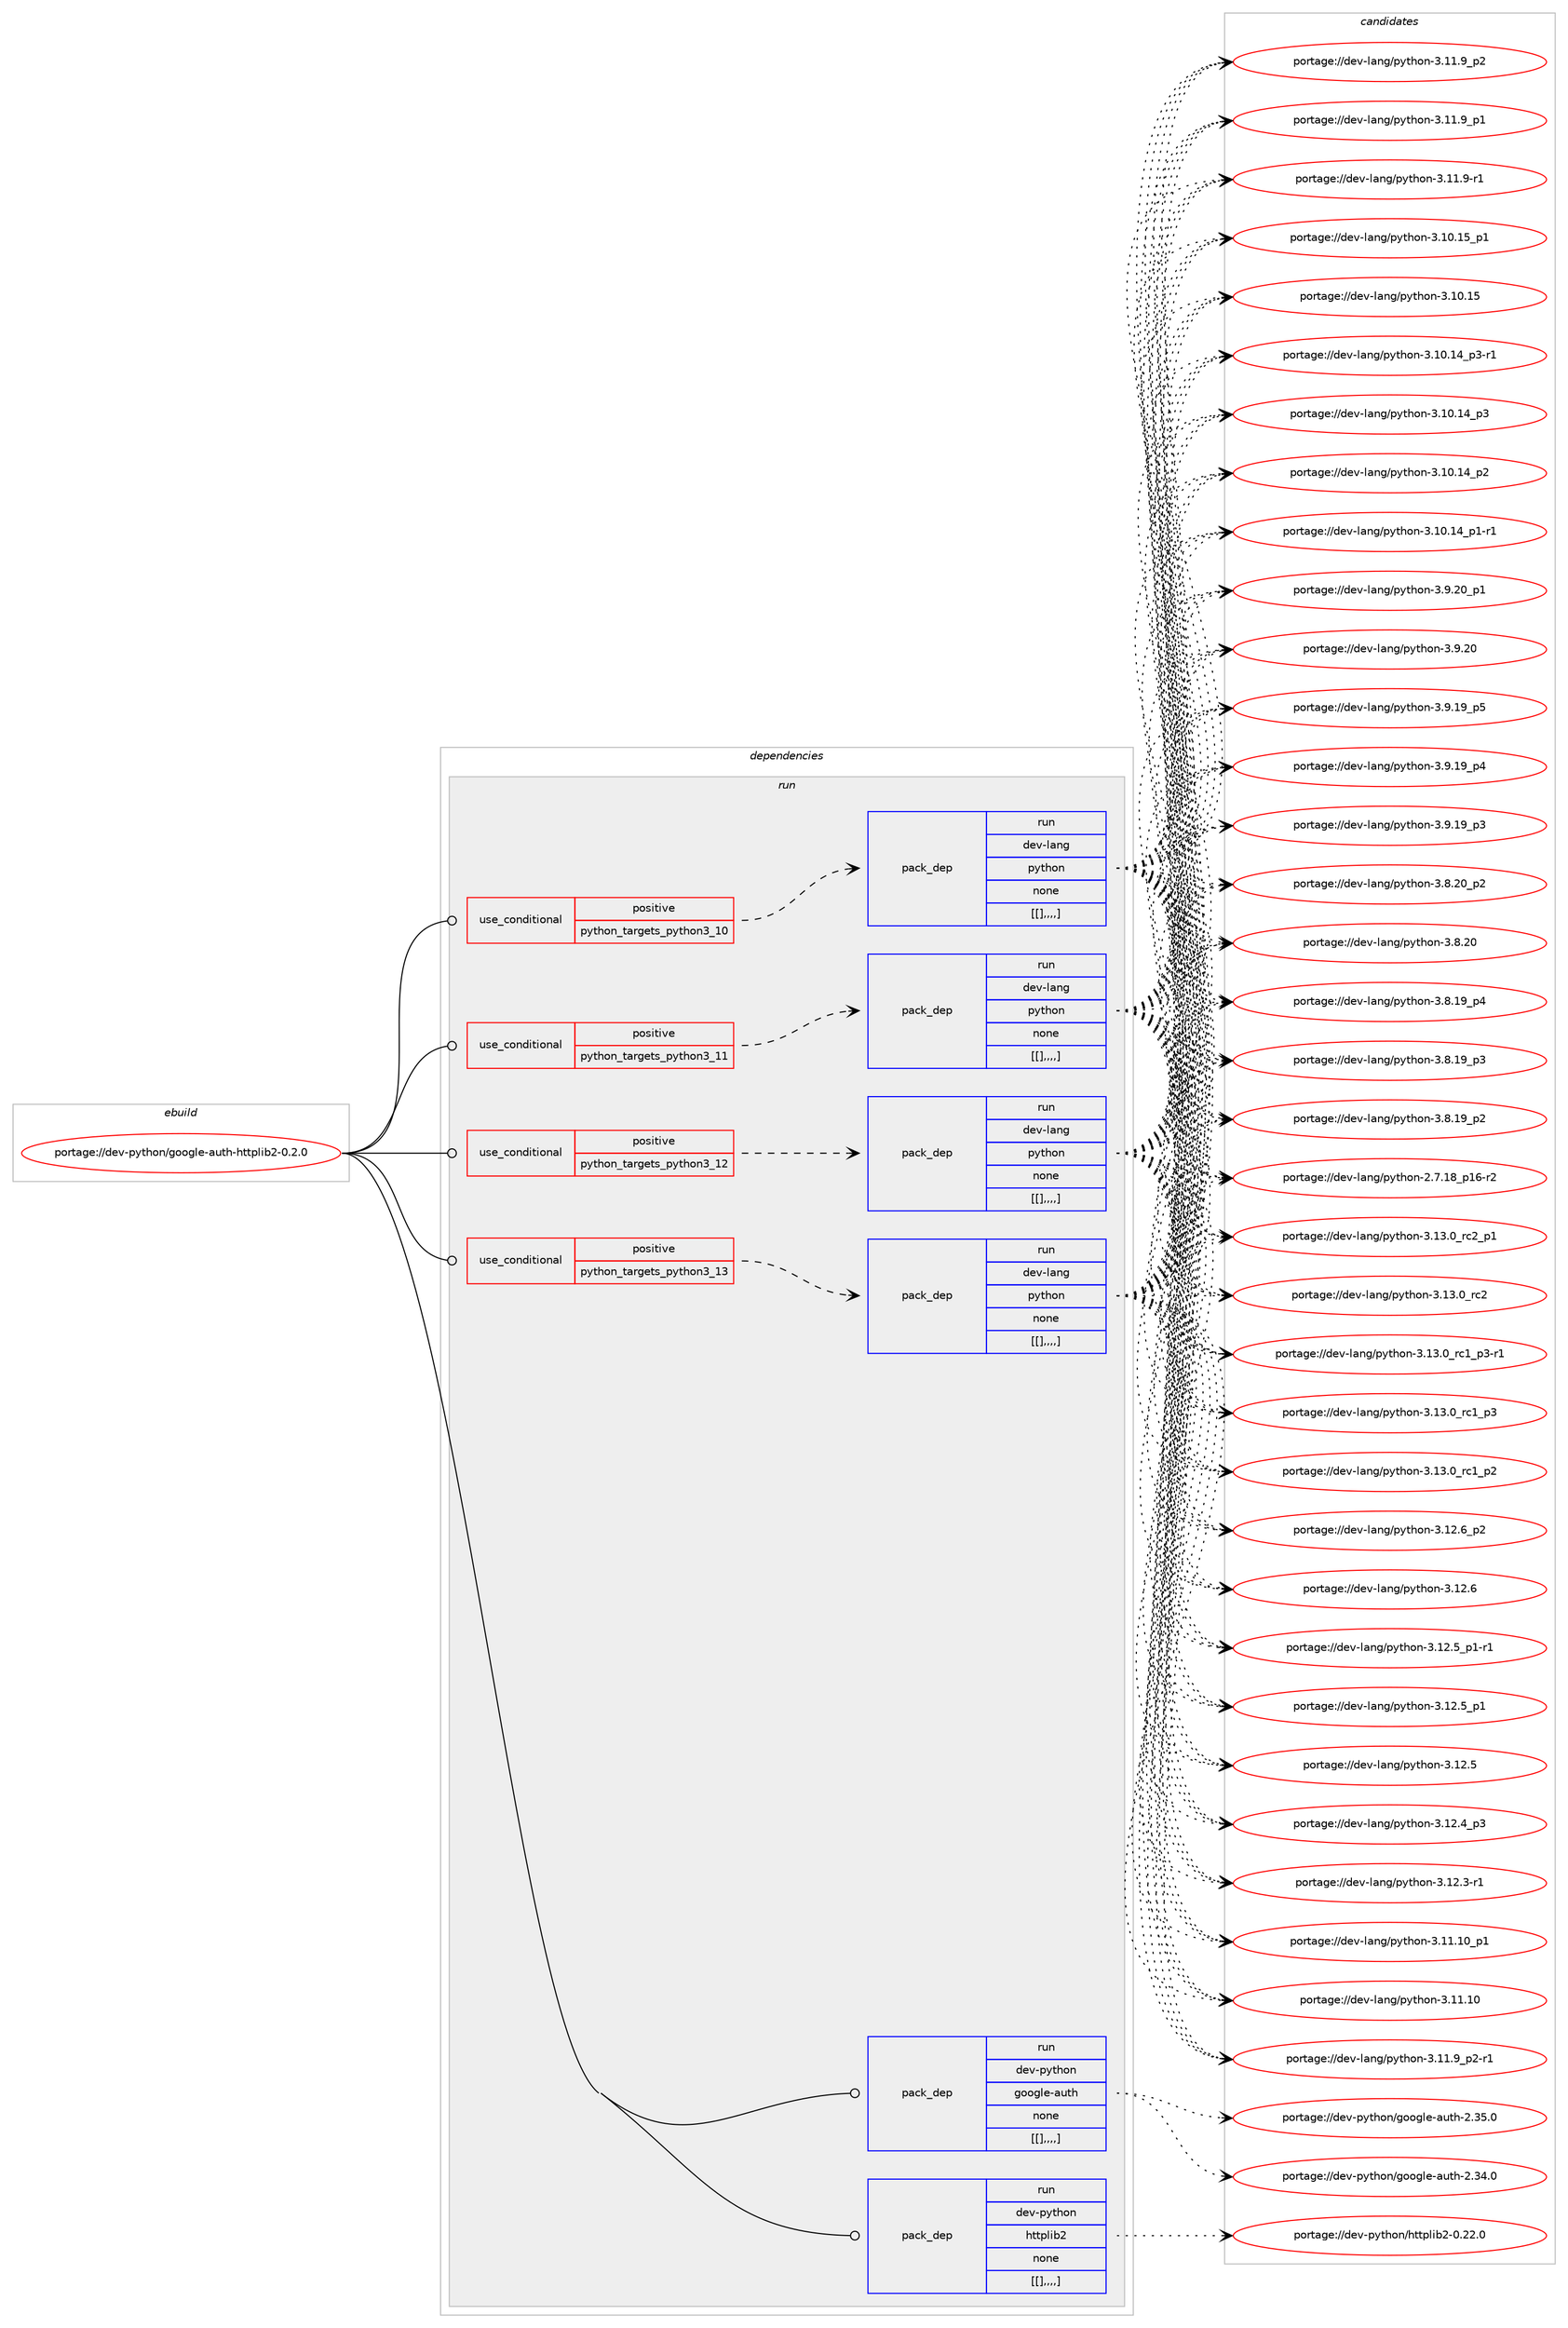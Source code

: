 digraph prolog {

# *************
# Graph options
# *************

newrank=true;
concentrate=true;
compound=true;
graph [rankdir=LR,fontname=Helvetica,fontsize=10,ranksep=1.5];#, ranksep=2.5, nodesep=0.2];
edge  [arrowhead=vee];
node  [fontname=Helvetica,fontsize=10];

# **********
# The ebuild
# **********

subgraph cluster_leftcol {
color=gray;
label=<<i>ebuild</i>>;
id [label="portage://dev-python/google-auth-httplib2-0.2.0", color=red, width=4, href="../dev-python/google-auth-httplib2-0.2.0.svg"];
}

# ****************
# The dependencies
# ****************

subgraph cluster_midcol {
color=gray;
label=<<i>dependencies</i>>;
subgraph cluster_compile {
fillcolor="#eeeeee";
style=filled;
label=<<i>compile</i>>;
}
subgraph cluster_compileandrun {
fillcolor="#eeeeee";
style=filled;
label=<<i>compile and run</i>>;
}
subgraph cluster_run {
fillcolor="#eeeeee";
style=filled;
label=<<i>run</i>>;
subgraph cond34268 {
dependency148915 [label=<<TABLE BORDER="0" CELLBORDER="1" CELLSPACING="0" CELLPADDING="4"><TR><TD ROWSPAN="3" CELLPADDING="10">use_conditional</TD></TR><TR><TD>positive</TD></TR><TR><TD>python_targets_python3_10</TD></TR></TABLE>>, shape=none, color=red];
subgraph pack113433 {
dependency148916 [label=<<TABLE BORDER="0" CELLBORDER="1" CELLSPACING="0" CELLPADDING="4" WIDTH="220"><TR><TD ROWSPAN="6" CELLPADDING="30">pack_dep</TD></TR><TR><TD WIDTH="110">run</TD></TR><TR><TD>dev-lang</TD></TR><TR><TD>python</TD></TR><TR><TD>none</TD></TR><TR><TD>[[],,,,]</TD></TR></TABLE>>, shape=none, color=blue];
}
dependency148915:e -> dependency148916:w [weight=20,style="dashed",arrowhead="vee"];
}
id:e -> dependency148915:w [weight=20,style="solid",arrowhead="odot"];
subgraph cond34269 {
dependency148917 [label=<<TABLE BORDER="0" CELLBORDER="1" CELLSPACING="0" CELLPADDING="4"><TR><TD ROWSPAN="3" CELLPADDING="10">use_conditional</TD></TR><TR><TD>positive</TD></TR><TR><TD>python_targets_python3_11</TD></TR></TABLE>>, shape=none, color=red];
subgraph pack113434 {
dependency148918 [label=<<TABLE BORDER="0" CELLBORDER="1" CELLSPACING="0" CELLPADDING="4" WIDTH="220"><TR><TD ROWSPAN="6" CELLPADDING="30">pack_dep</TD></TR><TR><TD WIDTH="110">run</TD></TR><TR><TD>dev-lang</TD></TR><TR><TD>python</TD></TR><TR><TD>none</TD></TR><TR><TD>[[],,,,]</TD></TR></TABLE>>, shape=none, color=blue];
}
dependency148917:e -> dependency148918:w [weight=20,style="dashed",arrowhead="vee"];
}
id:e -> dependency148917:w [weight=20,style="solid",arrowhead="odot"];
subgraph cond34270 {
dependency148919 [label=<<TABLE BORDER="0" CELLBORDER="1" CELLSPACING="0" CELLPADDING="4"><TR><TD ROWSPAN="3" CELLPADDING="10">use_conditional</TD></TR><TR><TD>positive</TD></TR><TR><TD>python_targets_python3_12</TD></TR></TABLE>>, shape=none, color=red];
subgraph pack113435 {
dependency148920 [label=<<TABLE BORDER="0" CELLBORDER="1" CELLSPACING="0" CELLPADDING="4" WIDTH="220"><TR><TD ROWSPAN="6" CELLPADDING="30">pack_dep</TD></TR><TR><TD WIDTH="110">run</TD></TR><TR><TD>dev-lang</TD></TR><TR><TD>python</TD></TR><TR><TD>none</TD></TR><TR><TD>[[],,,,]</TD></TR></TABLE>>, shape=none, color=blue];
}
dependency148919:e -> dependency148920:w [weight=20,style="dashed",arrowhead="vee"];
}
id:e -> dependency148919:w [weight=20,style="solid",arrowhead="odot"];
subgraph cond34271 {
dependency148921 [label=<<TABLE BORDER="0" CELLBORDER="1" CELLSPACING="0" CELLPADDING="4"><TR><TD ROWSPAN="3" CELLPADDING="10">use_conditional</TD></TR><TR><TD>positive</TD></TR><TR><TD>python_targets_python3_13</TD></TR></TABLE>>, shape=none, color=red];
subgraph pack113436 {
dependency148922 [label=<<TABLE BORDER="0" CELLBORDER="1" CELLSPACING="0" CELLPADDING="4" WIDTH="220"><TR><TD ROWSPAN="6" CELLPADDING="30">pack_dep</TD></TR><TR><TD WIDTH="110">run</TD></TR><TR><TD>dev-lang</TD></TR><TR><TD>python</TD></TR><TR><TD>none</TD></TR><TR><TD>[[],,,,]</TD></TR></TABLE>>, shape=none, color=blue];
}
dependency148921:e -> dependency148922:w [weight=20,style="dashed",arrowhead="vee"];
}
id:e -> dependency148921:w [weight=20,style="solid",arrowhead="odot"];
subgraph pack113437 {
dependency148923 [label=<<TABLE BORDER="0" CELLBORDER="1" CELLSPACING="0" CELLPADDING="4" WIDTH="220"><TR><TD ROWSPAN="6" CELLPADDING="30">pack_dep</TD></TR><TR><TD WIDTH="110">run</TD></TR><TR><TD>dev-python</TD></TR><TR><TD>google-auth</TD></TR><TR><TD>none</TD></TR><TR><TD>[[],,,,]</TD></TR></TABLE>>, shape=none, color=blue];
}
id:e -> dependency148923:w [weight=20,style="solid",arrowhead="odot"];
subgraph pack113438 {
dependency148924 [label=<<TABLE BORDER="0" CELLBORDER="1" CELLSPACING="0" CELLPADDING="4" WIDTH="220"><TR><TD ROWSPAN="6" CELLPADDING="30">pack_dep</TD></TR><TR><TD WIDTH="110">run</TD></TR><TR><TD>dev-python</TD></TR><TR><TD>httplib2</TD></TR><TR><TD>none</TD></TR><TR><TD>[[],,,,]</TD></TR></TABLE>>, shape=none, color=blue];
}
id:e -> dependency148924:w [weight=20,style="solid",arrowhead="odot"];
}
}

# **************
# The candidates
# **************

subgraph cluster_choices {
rank=same;
color=gray;
label=<<i>candidates</i>>;

subgraph choice113433 {
color=black;
nodesep=1;
choice100101118451089711010347112121116104111110455146495146489511499509511249 [label="portage://dev-lang/python-3.13.0_rc2_p1", color=red, width=4,href="../dev-lang/python-3.13.0_rc2_p1.svg"];
choice10010111845108971101034711212111610411111045514649514648951149950 [label="portage://dev-lang/python-3.13.0_rc2", color=red, width=4,href="../dev-lang/python-3.13.0_rc2.svg"];
choice1001011184510897110103471121211161041111104551464951464895114994995112514511449 [label="portage://dev-lang/python-3.13.0_rc1_p3-r1", color=red, width=4,href="../dev-lang/python-3.13.0_rc1_p3-r1.svg"];
choice100101118451089711010347112121116104111110455146495146489511499499511251 [label="portage://dev-lang/python-3.13.0_rc1_p3", color=red, width=4,href="../dev-lang/python-3.13.0_rc1_p3.svg"];
choice100101118451089711010347112121116104111110455146495146489511499499511250 [label="portage://dev-lang/python-3.13.0_rc1_p2", color=red, width=4,href="../dev-lang/python-3.13.0_rc1_p2.svg"];
choice100101118451089711010347112121116104111110455146495046549511250 [label="portage://dev-lang/python-3.12.6_p2", color=red, width=4,href="../dev-lang/python-3.12.6_p2.svg"];
choice10010111845108971101034711212111610411111045514649504654 [label="portage://dev-lang/python-3.12.6", color=red, width=4,href="../dev-lang/python-3.12.6.svg"];
choice1001011184510897110103471121211161041111104551464950465395112494511449 [label="portage://dev-lang/python-3.12.5_p1-r1", color=red, width=4,href="../dev-lang/python-3.12.5_p1-r1.svg"];
choice100101118451089711010347112121116104111110455146495046539511249 [label="portage://dev-lang/python-3.12.5_p1", color=red, width=4,href="../dev-lang/python-3.12.5_p1.svg"];
choice10010111845108971101034711212111610411111045514649504653 [label="portage://dev-lang/python-3.12.5", color=red, width=4,href="../dev-lang/python-3.12.5.svg"];
choice100101118451089711010347112121116104111110455146495046529511251 [label="portage://dev-lang/python-3.12.4_p3", color=red, width=4,href="../dev-lang/python-3.12.4_p3.svg"];
choice100101118451089711010347112121116104111110455146495046514511449 [label="portage://dev-lang/python-3.12.3-r1", color=red, width=4,href="../dev-lang/python-3.12.3-r1.svg"];
choice10010111845108971101034711212111610411111045514649494649489511249 [label="portage://dev-lang/python-3.11.10_p1", color=red, width=4,href="../dev-lang/python-3.11.10_p1.svg"];
choice1001011184510897110103471121211161041111104551464949464948 [label="portage://dev-lang/python-3.11.10", color=red, width=4,href="../dev-lang/python-3.11.10.svg"];
choice1001011184510897110103471121211161041111104551464949465795112504511449 [label="portage://dev-lang/python-3.11.9_p2-r1", color=red, width=4,href="../dev-lang/python-3.11.9_p2-r1.svg"];
choice100101118451089711010347112121116104111110455146494946579511250 [label="portage://dev-lang/python-3.11.9_p2", color=red, width=4,href="../dev-lang/python-3.11.9_p2.svg"];
choice100101118451089711010347112121116104111110455146494946579511249 [label="portage://dev-lang/python-3.11.9_p1", color=red, width=4,href="../dev-lang/python-3.11.9_p1.svg"];
choice100101118451089711010347112121116104111110455146494946574511449 [label="portage://dev-lang/python-3.11.9-r1", color=red, width=4,href="../dev-lang/python-3.11.9-r1.svg"];
choice10010111845108971101034711212111610411111045514649484649539511249 [label="portage://dev-lang/python-3.10.15_p1", color=red, width=4,href="../dev-lang/python-3.10.15_p1.svg"];
choice1001011184510897110103471121211161041111104551464948464953 [label="portage://dev-lang/python-3.10.15", color=red, width=4,href="../dev-lang/python-3.10.15.svg"];
choice100101118451089711010347112121116104111110455146494846495295112514511449 [label="portage://dev-lang/python-3.10.14_p3-r1", color=red, width=4,href="../dev-lang/python-3.10.14_p3-r1.svg"];
choice10010111845108971101034711212111610411111045514649484649529511251 [label="portage://dev-lang/python-3.10.14_p3", color=red, width=4,href="../dev-lang/python-3.10.14_p3.svg"];
choice10010111845108971101034711212111610411111045514649484649529511250 [label="portage://dev-lang/python-3.10.14_p2", color=red, width=4,href="../dev-lang/python-3.10.14_p2.svg"];
choice100101118451089711010347112121116104111110455146494846495295112494511449 [label="portage://dev-lang/python-3.10.14_p1-r1", color=red, width=4,href="../dev-lang/python-3.10.14_p1-r1.svg"];
choice100101118451089711010347112121116104111110455146574650489511249 [label="portage://dev-lang/python-3.9.20_p1", color=red, width=4,href="../dev-lang/python-3.9.20_p1.svg"];
choice10010111845108971101034711212111610411111045514657465048 [label="portage://dev-lang/python-3.9.20", color=red, width=4,href="../dev-lang/python-3.9.20.svg"];
choice100101118451089711010347112121116104111110455146574649579511253 [label="portage://dev-lang/python-3.9.19_p5", color=red, width=4,href="../dev-lang/python-3.9.19_p5.svg"];
choice100101118451089711010347112121116104111110455146574649579511252 [label="portage://dev-lang/python-3.9.19_p4", color=red, width=4,href="../dev-lang/python-3.9.19_p4.svg"];
choice100101118451089711010347112121116104111110455146574649579511251 [label="portage://dev-lang/python-3.9.19_p3", color=red, width=4,href="../dev-lang/python-3.9.19_p3.svg"];
choice100101118451089711010347112121116104111110455146564650489511250 [label="portage://dev-lang/python-3.8.20_p2", color=red, width=4,href="../dev-lang/python-3.8.20_p2.svg"];
choice10010111845108971101034711212111610411111045514656465048 [label="portage://dev-lang/python-3.8.20", color=red, width=4,href="../dev-lang/python-3.8.20.svg"];
choice100101118451089711010347112121116104111110455146564649579511252 [label="portage://dev-lang/python-3.8.19_p4", color=red, width=4,href="../dev-lang/python-3.8.19_p4.svg"];
choice100101118451089711010347112121116104111110455146564649579511251 [label="portage://dev-lang/python-3.8.19_p3", color=red, width=4,href="../dev-lang/python-3.8.19_p3.svg"];
choice100101118451089711010347112121116104111110455146564649579511250 [label="portage://dev-lang/python-3.8.19_p2", color=red, width=4,href="../dev-lang/python-3.8.19_p2.svg"];
choice100101118451089711010347112121116104111110455046554649569511249544511450 [label="portage://dev-lang/python-2.7.18_p16-r2", color=red, width=4,href="../dev-lang/python-2.7.18_p16-r2.svg"];
dependency148916:e -> choice100101118451089711010347112121116104111110455146495146489511499509511249:w [style=dotted,weight="100"];
dependency148916:e -> choice10010111845108971101034711212111610411111045514649514648951149950:w [style=dotted,weight="100"];
dependency148916:e -> choice1001011184510897110103471121211161041111104551464951464895114994995112514511449:w [style=dotted,weight="100"];
dependency148916:e -> choice100101118451089711010347112121116104111110455146495146489511499499511251:w [style=dotted,weight="100"];
dependency148916:e -> choice100101118451089711010347112121116104111110455146495146489511499499511250:w [style=dotted,weight="100"];
dependency148916:e -> choice100101118451089711010347112121116104111110455146495046549511250:w [style=dotted,weight="100"];
dependency148916:e -> choice10010111845108971101034711212111610411111045514649504654:w [style=dotted,weight="100"];
dependency148916:e -> choice1001011184510897110103471121211161041111104551464950465395112494511449:w [style=dotted,weight="100"];
dependency148916:e -> choice100101118451089711010347112121116104111110455146495046539511249:w [style=dotted,weight="100"];
dependency148916:e -> choice10010111845108971101034711212111610411111045514649504653:w [style=dotted,weight="100"];
dependency148916:e -> choice100101118451089711010347112121116104111110455146495046529511251:w [style=dotted,weight="100"];
dependency148916:e -> choice100101118451089711010347112121116104111110455146495046514511449:w [style=dotted,weight="100"];
dependency148916:e -> choice10010111845108971101034711212111610411111045514649494649489511249:w [style=dotted,weight="100"];
dependency148916:e -> choice1001011184510897110103471121211161041111104551464949464948:w [style=dotted,weight="100"];
dependency148916:e -> choice1001011184510897110103471121211161041111104551464949465795112504511449:w [style=dotted,weight="100"];
dependency148916:e -> choice100101118451089711010347112121116104111110455146494946579511250:w [style=dotted,weight="100"];
dependency148916:e -> choice100101118451089711010347112121116104111110455146494946579511249:w [style=dotted,weight="100"];
dependency148916:e -> choice100101118451089711010347112121116104111110455146494946574511449:w [style=dotted,weight="100"];
dependency148916:e -> choice10010111845108971101034711212111610411111045514649484649539511249:w [style=dotted,weight="100"];
dependency148916:e -> choice1001011184510897110103471121211161041111104551464948464953:w [style=dotted,weight="100"];
dependency148916:e -> choice100101118451089711010347112121116104111110455146494846495295112514511449:w [style=dotted,weight="100"];
dependency148916:e -> choice10010111845108971101034711212111610411111045514649484649529511251:w [style=dotted,weight="100"];
dependency148916:e -> choice10010111845108971101034711212111610411111045514649484649529511250:w [style=dotted,weight="100"];
dependency148916:e -> choice100101118451089711010347112121116104111110455146494846495295112494511449:w [style=dotted,weight="100"];
dependency148916:e -> choice100101118451089711010347112121116104111110455146574650489511249:w [style=dotted,weight="100"];
dependency148916:e -> choice10010111845108971101034711212111610411111045514657465048:w [style=dotted,weight="100"];
dependency148916:e -> choice100101118451089711010347112121116104111110455146574649579511253:w [style=dotted,weight="100"];
dependency148916:e -> choice100101118451089711010347112121116104111110455146574649579511252:w [style=dotted,weight="100"];
dependency148916:e -> choice100101118451089711010347112121116104111110455146574649579511251:w [style=dotted,weight="100"];
dependency148916:e -> choice100101118451089711010347112121116104111110455146564650489511250:w [style=dotted,weight="100"];
dependency148916:e -> choice10010111845108971101034711212111610411111045514656465048:w [style=dotted,weight="100"];
dependency148916:e -> choice100101118451089711010347112121116104111110455146564649579511252:w [style=dotted,weight="100"];
dependency148916:e -> choice100101118451089711010347112121116104111110455146564649579511251:w [style=dotted,weight="100"];
dependency148916:e -> choice100101118451089711010347112121116104111110455146564649579511250:w [style=dotted,weight="100"];
dependency148916:e -> choice100101118451089711010347112121116104111110455046554649569511249544511450:w [style=dotted,weight="100"];
}
subgraph choice113434 {
color=black;
nodesep=1;
choice100101118451089711010347112121116104111110455146495146489511499509511249 [label="portage://dev-lang/python-3.13.0_rc2_p1", color=red, width=4,href="../dev-lang/python-3.13.0_rc2_p1.svg"];
choice10010111845108971101034711212111610411111045514649514648951149950 [label="portage://dev-lang/python-3.13.0_rc2", color=red, width=4,href="../dev-lang/python-3.13.0_rc2.svg"];
choice1001011184510897110103471121211161041111104551464951464895114994995112514511449 [label="portage://dev-lang/python-3.13.0_rc1_p3-r1", color=red, width=4,href="../dev-lang/python-3.13.0_rc1_p3-r1.svg"];
choice100101118451089711010347112121116104111110455146495146489511499499511251 [label="portage://dev-lang/python-3.13.0_rc1_p3", color=red, width=4,href="../dev-lang/python-3.13.0_rc1_p3.svg"];
choice100101118451089711010347112121116104111110455146495146489511499499511250 [label="portage://dev-lang/python-3.13.0_rc1_p2", color=red, width=4,href="../dev-lang/python-3.13.0_rc1_p2.svg"];
choice100101118451089711010347112121116104111110455146495046549511250 [label="portage://dev-lang/python-3.12.6_p2", color=red, width=4,href="../dev-lang/python-3.12.6_p2.svg"];
choice10010111845108971101034711212111610411111045514649504654 [label="portage://dev-lang/python-3.12.6", color=red, width=4,href="../dev-lang/python-3.12.6.svg"];
choice1001011184510897110103471121211161041111104551464950465395112494511449 [label="portage://dev-lang/python-3.12.5_p1-r1", color=red, width=4,href="../dev-lang/python-3.12.5_p1-r1.svg"];
choice100101118451089711010347112121116104111110455146495046539511249 [label="portage://dev-lang/python-3.12.5_p1", color=red, width=4,href="../dev-lang/python-3.12.5_p1.svg"];
choice10010111845108971101034711212111610411111045514649504653 [label="portage://dev-lang/python-3.12.5", color=red, width=4,href="../dev-lang/python-3.12.5.svg"];
choice100101118451089711010347112121116104111110455146495046529511251 [label="portage://dev-lang/python-3.12.4_p3", color=red, width=4,href="../dev-lang/python-3.12.4_p3.svg"];
choice100101118451089711010347112121116104111110455146495046514511449 [label="portage://dev-lang/python-3.12.3-r1", color=red, width=4,href="../dev-lang/python-3.12.3-r1.svg"];
choice10010111845108971101034711212111610411111045514649494649489511249 [label="portage://dev-lang/python-3.11.10_p1", color=red, width=4,href="../dev-lang/python-3.11.10_p1.svg"];
choice1001011184510897110103471121211161041111104551464949464948 [label="portage://dev-lang/python-3.11.10", color=red, width=4,href="../dev-lang/python-3.11.10.svg"];
choice1001011184510897110103471121211161041111104551464949465795112504511449 [label="portage://dev-lang/python-3.11.9_p2-r1", color=red, width=4,href="../dev-lang/python-3.11.9_p2-r1.svg"];
choice100101118451089711010347112121116104111110455146494946579511250 [label="portage://dev-lang/python-3.11.9_p2", color=red, width=4,href="../dev-lang/python-3.11.9_p2.svg"];
choice100101118451089711010347112121116104111110455146494946579511249 [label="portage://dev-lang/python-3.11.9_p1", color=red, width=4,href="../dev-lang/python-3.11.9_p1.svg"];
choice100101118451089711010347112121116104111110455146494946574511449 [label="portage://dev-lang/python-3.11.9-r1", color=red, width=4,href="../dev-lang/python-3.11.9-r1.svg"];
choice10010111845108971101034711212111610411111045514649484649539511249 [label="portage://dev-lang/python-3.10.15_p1", color=red, width=4,href="../dev-lang/python-3.10.15_p1.svg"];
choice1001011184510897110103471121211161041111104551464948464953 [label="portage://dev-lang/python-3.10.15", color=red, width=4,href="../dev-lang/python-3.10.15.svg"];
choice100101118451089711010347112121116104111110455146494846495295112514511449 [label="portage://dev-lang/python-3.10.14_p3-r1", color=red, width=4,href="../dev-lang/python-3.10.14_p3-r1.svg"];
choice10010111845108971101034711212111610411111045514649484649529511251 [label="portage://dev-lang/python-3.10.14_p3", color=red, width=4,href="../dev-lang/python-3.10.14_p3.svg"];
choice10010111845108971101034711212111610411111045514649484649529511250 [label="portage://dev-lang/python-3.10.14_p2", color=red, width=4,href="../dev-lang/python-3.10.14_p2.svg"];
choice100101118451089711010347112121116104111110455146494846495295112494511449 [label="portage://dev-lang/python-3.10.14_p1-r1", color=red, width=4,href="../dev-lang/python-3.10.14_p1-r1.svg"];
choice100101118451089711010347112121116104111110455146574650489511249 [label="portage://dev-lang/python-3.9.20_p1", color=red, width=4,href="../dev-lang/python-3.9.20_p1.svg"];
choice10010111845108971101034711212111610411111045514657465048 [label="portage://dev-lang/python-3.9.20", color=red, width=4,href="../dev-lang/python-3.9.20.svg"];
choice100101118451089711010347112121116104111110455146574649579511253 [label="portage://dev-lang/python-3.9.19_p5", color=red, width=4,href="../dev-lang/python-3.9.19_p5.svg"];
choice100101118451089711010347112121116104111110455146574649579511252 [label="portage://dev-lang/python-3.9.19_p4", color=red, width=4,href="../dev-lang/python-3.9.19_p4.svg"];
choice100101118451089711010347112121116104111110455146574649579511251 [label="portage://dev-lang/python-3.9.19_p3", color=red, width=4,href="../dev-lang/python-3.9.19_p3.svg"];
choice100101118451089711010347112121116104111110455146564650489511250 [label="portage://dev-lang/python-3.8.20_p2", color=red, width=4,href="../dev-lang/python-3.8.20_p2.svg"];
choice10010111845108971101034711212111610411111045514656465048 [label="portage://dev-lang/python-3.8.20", color=red, width=4,href="../dev-lang/python-3.8.20.svg"];
choice100101118451089711010347112121116104111110455146564649579511252 [label="portage://dev-lang/python-3.8.19_p4", color=red, width=4,href="../dev-lang/python-3.8.19_p4.svg"];
choice100101118451089711010347112121116104111110455146564649579511251 [label="portage://dev-lang/python-3.8.19_p3", color=red, width=4,href="../dev-lang/python-3.8.19_p3.svg"];
choice100101118451089711010347112121116104111110455146564649579511250 [label="portage://dev-lang/python-3.8.19_p2", color=red, width=4,href="../dev-lang/python-3.8.19_p2.svg"];
choice100101118451089711010347112121116104111110455046554649569511249544511450 [label="portage://dev-lang/python-2.7.18_p16-r2", color=red, width=4,href="../dev-lang/python-2.7.18_p16-r2.svg"];
dependency148918:e -> choice100101118451089711010347112121116104111110455146495146489511499509511249:w [style=dotted,weight="100"];
dependency148918:e -> choice10010111845108971101034711212111610411111045514649514648951149950:w [style=dotted,weight="100"];
dependency148918:e -> choice1001011184510897110103471121211161041111104551464951464895114994995112514511449:w [style=dotted,weight="100"];
dependency148918:e -> choice100101118451089711010347112121116104111110455146495146489511499499511251:w [style=dotted,weight="100"];
dependency148918:e -> choice100101118451089711010347112121116104111110455146495146489511499499511250:w [style=dotted,weight="100"];
dependency148918:e -> choice100101118451089711010347112121116104111110455146495046549511250:w [style=dotted,weight="100"];
dependency148918:e -> choice10010111845108971101034711212111610411111045514649504654:w [style=dotted,weight="100"];
dependency148918:e -> choice1001011184510897110103471121211161041111104551464950465395112494511449:w [style=dotted,weight="100"];
dependency148918:e -> choice100101118451089711010347112121116104111110455146495046539511249:w [style=dotted,weight="100"];
dependency148918:e -> choice10010111845108971101034711212111610411111045514649504653:w [style=dotted,weight="100"];
dependency148918:e -> choice100101118451089711010347112121116104111110455146495046529511251:w [style=dotted,weight="100"];
dependency148918:e -> choice100101118451089711010347112121116104111110455146495046514511449:w [style=dotted,weight="100"];
dependency148918:e -> choice10010111845108971101034711212111610411111045514649494649489511249:w [style=dotted,weight="100"];
dependency148918:e -> choice1001011184510897110103471121211161041111104551464949464948:w [style=dotted,weight="100"];
dependency148918:e -> choice1001011184510897110103471121211161041111104551464949465795112504511449:w [style=dotted,weight="100"];
dependency148918:e -> choice100101118451089711010347112121116104111110455146494946579511250:w [style=dotted,weight="100"];
dependency148918:e -> choice100101118451089711010347112121116104111110455146494946579511249:w [style=dotted,weight="100"];
dependency148918:e -> choice100101118451089711010347112121116104111110455146494946574511449:w [style=dotted,weight="100"];
dependency148918:e -> choice10010111845108971101034711212111610411111045514649484649539511249:w [style=dotted,weight="100"];
dependency148918:e -> choice1001011184510897110103471121211161041111104551464948464953:w [style=dotted,weight="100"];
dependency148918:e -> choice100101118451089711010347112121116104111110455146494846495295112514511449:w [style=dotted,weight="100"];
dependency148918:e -> choice10010111845108971101034711212111610411111045514649484649529511251:w [style=dotted,weight="100"];
dependency148918:e -> choice10010111845108971101034711212111610411111045514649484649529511250:w [style=dotted,weight="100"];
dependency148918:e -> choice100101118451089711010347112121116104111110455146494846495295112494511449:w [style=dotted,weight="100"];
dependency148918:e -> choice100101118451089711010347112121116104111110455146574650489511249:w [style=dotted,weight="100"];
dependency148918:e -> choice10010111845108971101034711212111610411111045514657465048:w [style=dotted,weight="100"];
dependency148918:e -> choice100101118451089711010347112121116104111110455146574649579511253:w [style=dotted,weight="100"];
dependency148918:e -> choice100101118451089711010347112121116104111110455146574649579511252:w [style=dotted,weight="100"];
dependency148918:e -> choice100101118451089711010347112121116104111110455146574649579511251:w [style=dotted,weight="100"];
dependency148918:e -> choice100101118451089711010347112121116104111110455146564650489511250:w [style=dotted,weight="100"];
dependency148918:e -> choice10010111845108971101034711212111610411111045514656465048:w [style=dotted,weight="100"];
dependency148918:e -> choice100101118451089711010347112121116104111110455146564649579511252:w [style=dotted,weight="100"];
dependency148918:e -> choice100101118451089711010347112121116104111110455146564649579511251:w [style=dotted,weight="100"];
dependency148918:e -> choice100101118451089711010347112121116104111110455146564649579511250:w [style=dotted,weight="100"];
dependency148918:e -> choice100101118451089711010347112121116104111110455046554649569511249544511450:w [style=dotted,weight="100"];
}
subgraph choice113435 {
color=black;
nodesep=1;
choice100101118451089711010347112121116104111110455146495146489511499509511249 [label="portage://dev-lang/python-3.13.0_rc2_p1", color=red, width=4,href="../dev-lang/python-3.13.0_rc2_p1.svg"];
choice10010111845108971101034711212111610411111045514649514648951149950 [label="portage://dev-lang/python-3.13.0_rc2", color=red, width=4,href="../dev-lang/python-3.13.0_rc2.svg"];
choice1001011184510897110103471121211161041111104551464951464895114994995112514511449 [label="portage://dev-lang/python-3.13.0_rc1_p3-r1", color=red, width=4,href="../dev-lang/python-3.13.0_rc1_p3-r1.svg"];
choice100101118451089711010347112121116104111110455146495146489511499499511251 [label="portage://dev-lang/python-3.13.0_rc1_p3", color=red, width=4,href="../dev-lang/python-3.13.0_rc1_p3.svg"];
choice100101118451089711010347112121116104111110455146495146489511499499511250 [label="portage://dev-lang/python-3.13.0_rc1_p2", color=red, width=4,href="../dev-lang/python-3.13.0_rc1_p2.svg"];
choice100101118451089711010347112121116104111110455146495046549511250 [label="portage://dev-lang/python-3.12.6_p2", color=red, width=4,href="../dev-lang/python-3.12.6_p2.svg"];
choice10010111845108971101034711212111610411111045514649504654 [label="portage://dev-lang/python-3.12.6", color=red, width=4,href="../dev-lang/python-3.12.6.svg"];
choice1001011184510897110103471121211161041111104551464950465395112494511449 [label="portage://dev-lang/python-3.12.5_p1-r1", color=red, width=4,href="../dev-lang/python-3.12.5_p1-r1.svg"];
choice100101118451089711010347112121116104111110455146495046539511249 [label="portage://dev-lang/python-3.12.5_p1", color=red, width=4,href="../dev-lang/python-3.12.5_p1.svg"];
choice10010111845108971101034711212111610411111045514649504653 [label="portage://dev-lang/python-3.12.5", color=red, width=4,href="../dev-lang/python-3.12.5.svg"];
choice100101118451089711010347112121116104111110455146495046529511251 [label="portage://dev-lang/python-3.12.4_p3", color=red, width=4,href="../dev-lang/python-3.12.4_p3.svg"];
choice100101118451089711010347112121116104111110455146495046514511449 [label="portage://dev-lang/python-3.12.3-r1", color=red, width=4,href="../dev-lang/python-3.12.3-r1.svg"];
choice10010111845108971101034711212111610411111045514649494649489511249 [label="portage://dev-lang/python-3.11.10_p1", color=red, width=4,href="../dev-lang/python-3.11.10_p1.svg"];
choice1001011184510897110103471121211161041111104551464949464948 [label="portage://dev-lang/python-3.11.10", color=red, width=4,href="../dev-lang/python-3.11.10.svg"];
choice1001011184510897110103471121211161041111104551464949465795112504511449 [label="portage://dev-lang/python-3.11.9_p2-r1", color=red, width=4,href="../dev-lang/python-3.11.9_p2-r1.svg"];
choice100101118451089711010347112121116104111110455146494946579511250 [label="portage://dev-lang/python-3.11.9_p2", color=red, width=4,href="../dev-lang/python-3.11.9_p2.svg"];
choice100101118451089711010347112121116104111110455146494946579511249 [label="portage://dev-lang/python-3.11.9_p1", color=red, width=4,href="../dev-lang/python-3.11.9_p1.svg"];
choice100101118451089711010347112121116104111110455146494946574511449 [label="portage://dev-lang/python-3.11.9-r1", color=red, width=4,href="../dev-lang/python-3.11.9-r1.svg"];
choice10010111845108971101034711212111610411111045514649484649539511249 [label="portage://dev-lang/python-3.10.15_p1", color=red, width=4,href="../dev-lang/python-3.10.15_p1.svg"];
choice1001011184510897110103471121211161041111104551464948464953 [label="portage://dev-lang/python-3.10.15", color=red, width=4,href="../dev-lang/python-3.10.15.svg"];
choice100101118451089711010347112121116104111110455146494846495295112514511449 [label="portage://dev-lang/python-3.10.14_p3-r1", color=red, width=4,href="../dev-lang/python-3.10.14_p3-r1.svg"];
choice10010111845108971101034711212111610411111045514649484649529511251 [label="portage://dev-lang/python-3.10.14_p3", color=red, width=4,href="../dev-lang/python-3.10.14_p3.svg"];
choice10010111845108971101034711212111610411111045514649484649529511250 [label="portage://dev-lang/python-3.10.14_p2", color=red, width=4,href="../dev-lang/python-3.10.14_p2.svg"];
choice100101118451089711010347112121116104111110455146494846495295112494511449 [label="portage://dev-lang/python-3.10.14_p1-r1", color=red, width=4,href="../dev-lang/python-3.10.14_p1-r1.svg"];
choice100101118451089711010347112121116104111110455146574650489511249 [label="portage://dev-lang/python-3.9.20_p1", color=red, width=4,href="../dev-lang/python-3.9.20_p1.svg"];
choice10010111845108971101034711212111610411111045514657465048 [label="portage://dev-lang/python-3.9.20", color=red, width=4,href="../dev-lang/python-3.9.20.svg"];
choice100101118451089711010347112121116104111110455146574649579511253 [label="portage://dev-lang/python-3.9.19_p5", color=red, width=4,href="../dev-lang/python-3.9.19_p5.svg"];
choice100101118451089711010347112121116104111110455146574649579511252 [label="portage://dev-lang/python-3.9.19_p4", color=red, width=4,href="../dev-lang/python-3.9.19_p4.svg"];
choice100101118451089711010347112121116104111110455146574649579511251 [label="portage://dev-lang/python-3.9.19_p3", color=red, width=4,href="../dev-lang/python-3.9.19_p3.svg"];
choice100101118451089711010347112121116104111110455146564650489511250 [label="portage://dev-lang/python-3.8.20_p2", color=red, width=4,href="../dev-lang/python-3.8.20_p2.svg"];
choice10010111845108971101034711212111610411111045514656465048 [label="portage://dev-lang/python-3.8.20", color=red, width=4,href="../dev-lang/python-3.8.20.svg"];
choice100101118451089711010347112121116104111110455146564649579511252 [label="portage://dev-lang/python-3.8.19_p4", color=red, width=4,href="../dev-lang/python-3.8.19_p4.svg"];
choice100101118451089711010347112121116104111110455146564649579511251 [label="portage://dev-lang/python-3.8.19_p3", color=red, width=4,href="../dev-lang/python-3.8.19_p3.svg"];
choice100101118451089711010347112121116104111110455146564649579511250 [label="portage://dev-lang/python-3.8.19_p2", color=red, width=4,href="../dev-lang/python-3.8.19_p2.svg"];
choice100101118451089711010347112121116104111110455046554649569511249544511450 [label="portage://dev-lang/python-2.7.18_p16-r2", color=red, width=4,href="../dev-lang/python-2.7.18_p16-r2.svg"];
dependency148920:e -> choice100101118451089711010347112121116104111110455146495146489511499509511249:w [style=dotted,weight="100"];
dependency148920:e -> choice10010111845108971101034711212111610411111045514649514648951149950:w [style=dotted,weight="100"];
dependency148920:e -> choice1001011184510897110103471121211161041111104551464951464895114994995112514511449:w [style=dotted,weight="100"];
dependency148920:e -> choice100101118451089711010347112121116104111110455146495146489511499499511251:w [style=dotted,weight="100"];
dependency148920:e -> choice100101118451089711010347112121116104111110455146495146489511499499511250:w [style=dotted,weight="100"];
dependency148920:e -> choice100101118451089711010347112121116104111110455146495046549511250:w [style=dotted,weight="100"];
dependency148920:e -> choice10010111845108971101034711212111610411111045514649504654:w [style=dotted,weight="100"];
dependency148920:e -> choice1001011184510897110103471121211161041111104551464950465395112494511449:w [style=dotted,weight="100"];
dependency148920:e -> choice100101118451089711010347112121116104111110455146495046539511249:w [style=dotted,weight="100"];
dependency148920:e -> choice10010111845108971101034711212111610411111045514649504653:w [style=dotted,weight="100"];
dependency148920:e -> choice100101118451089711010347112121116104111110455146495046529511251:w [style=dotted,weight="100"];
dependency148920:e -> choice100101118451089711010347112121116104111110455146495046514511449:w [style=dotted,weight="100"];
dependency148920:e -> choice10010111845108971101034711212111610411111045514649494649489511249:w [style=dotted,weight="100"];
dependency148920:e -> choice1001011184510897110103471121211161041111104551464949464948:w [style=dotted,weight="100"];
dependency148920:e -> choice1001011184510897110103471121211161041111104551464949465795112504511449:w [style=dotted,weight="100"];
dependency148920:e -> choice100101118451089711010347112121116104111110455146494946579511250:w [style=dotted,weight="100"];
dependency148920:e -> choice100101118451089711010347112121116104111110455146494946579511249:w [style=dotted,weight="100"];
dependency148920:e -> choice100101118451089711010347112121116104111110455146494946574511449:w [style=dotted,weight="100"];
dependency148920:e -> choice10010111845108971101034711212111610411111045514649484649539511249:w [style=dotted,weight="100"];
dependency148920:e -> choice1001011184510897110103471121211161041111104551464948464953:w [style=dotted,weight="100"];
dependency148920:e -> choice100101118451089711010347112121116104111110455146494846495295112514511449:w [style=dotted,weight="100"];
dependency148920:e -> choice10010111845108971101034711212111610411111045514649484649529511251:w [style=dotted,weight="100"];
dependency148920:e -> choice10010111845108971101034711212111610411111045514649484649529511250:w [style=dotted,weight="100"];
dependency148920:e -> choice100101118451089711010347112121116104111110455146494846495295112494511449:w [style=dotted,weight="100"];
dependency148920:e -> choice100101118451089711010347112121116104111110455146574650489511249:w [style=dotted,weight="100"];
dependency148920:e -> choice10010111845108971101034711212111610411111045514657465048:w [style=dotted,weight="100"];
dependency148920:e -> choice100101118451089711010347112121116104111110455146574649579511253:w [style=dotted,weight="100"];
dependency148920:e -> choice100101118451089711010347112121116104111110455146574649579511252:w [style=dotted,weight="100"];
dependency148920:e -> choice100101118451089711010347112121116104111110455146574649579511251:w [style=dotted,weight="100"];
dependency148920:e -> choice100101118451089711010347112121116104111110455146564650489511250:w [style=dotted,weight="100"];
dependency148920:e -> choice10010111845108971101034711212111610411111045514656465048:w [style=dotted,weight="100"];
dependency148920:e -> choice100101118451089711010347112121116104111110455146564649579511252:w [style=dotted,weight="100"];
dependency148920:e -> choice100101118451089711010347112121116104111110455146564649579511251:w [style=dotted,weight="100"];
dependency148920:e -> choice100101118451089711010347112121116104111110455146564649579511250:w [style=dotted,weight="100"];
dependency148920:e -> choice100101118451089711010347112121116104111110455046554649569511249544511450:w [style=dotted,weight="100"];
}
subgraph choice113436 {
color=black;
nodesep=1;
choice100101118451089711010347112121116104111110455146495146489511499509511249 [label="portage://dev-lang/python-3.13.0_rc2_p1", color=red, width=4,href="../dev-lang/python-3.13.0_rc2_p1.svg"];
choice10010111845108971101034711212111610411111045514649514648951149950 [label="portage://dev-lang/python-3.13.0_rc2", color=red, width=4,href="../dev-lang/python-3.13.0_rc2.svg"];
choice1001011184510897110103471121211161041111104551464951464895114994995112514511449 [label="portage://dev-lang/python-3.13.0_rc1_p3-r1", color=red, width=4,href="../dev-lang/python-3.13.0_rc1_p3-r1.svg"];
choice100101118451089711010347112121116104111110455146495146489511499499511251 [label="portage://dev-lang/python-3.13.0_rc1_p3", color=red, width=4,href="../dev-lang/python-3.13.0_rc1_p3.svg"];
choice100101118451089711010347112121116104111110455146495146489511499499511250 [label="portage://dev-lang/python-3.13.0_rc1_p2", color=red, width=4,href="../dev-lang/python-3.13.0_rc1_p2.svg"];
choice100101118451089711010347112121116104111110455146495046549511250 [label="portage://dev-lang/python-3.12.6_p2", color=red, width=4,href="../dev-lang/python-3.12.6_p2.svg"];
choice10010111845108971101034711212111610411111045514649504654 [label="portage://dev-lang/python-3.12.6", color=red, width=4,href="../dev-lang/python-3.12.6.svg"];
choice1001011184510897110103471121211161041111104551464950465395112494511449 [label="portage://dev-lang/python-3.12.5_p1-r1", color=red, width=4,href="../dev-lang/python-3.12.5_p1-r1.svg"];
choice100101118451089711010347112121116104111110455146495046539511249 [label="portage://dev-lang/python-3.12.5_p1", color=red, width=4,href="../dev-lang/python-3.12.5_p1.svg"];
choice10010111845108971101034711212111610411111045514649504653 [label="portage://dev-lang/python-3.12.5", color=red, width=4,href="../dev-lang/python-3.12.5.svg"];
choice100101118451089711010347112121116104111110455146495046529511251 [label="portage://dev-lang/python-3.12.4_p3", color=red, width=4,href="../dev-lang/python-3.12.4_p3.svg"];
choice100101118451089711010347112121116104111110455146495046514511449 [label="portage://dev-lang/python-3.12.3-r1", color=red, width=4,href="../dev-lang/python-3.12.3-r1.svg"];
choice10010111845108971101034711212111610411111045514649494649489511249 [label="portage://dev-lang/python-3.11.10_p1", color=red, width=4,href="../dev-lang/python-3.11.10_p1.svg"];
choice1001011184510897110103471121211161041111104551464949464948 [label="portage://dev-lang/python-3.11.10", color=red, width=4,href="../dev-lang/python-3.11.10.svg"];
choice1001011184510897110103471121211161041111104551464949465795112504511449 [label="portage://dev-lang/python-3.11.9_p2-r1", color=red, width=4,href="../dev-lang/python-3.11.9_p2-r1.svg"];
choice100101118451089711010347112121116104111110455146494946579511250 [label="portage://dev-lang/python-3.11.9_p2", color=red, width=4,href="../dev-lang/python-3.11.9_p2.svg"];
choice100101118451089711010347112121116104111110455146494946579511249 [label="portage://dev-lang/python-3.11.9_p1", color=red, width=4,href="../dev-lang/python-3.11.9_p1.svg"];
choice100101118451089711010347112121116104111110455146494946574511449 [label="portage://dev-lang/python-3.11.9-r1", color=red, width=4,href="../dev-lang/python-3.11.9-r1.svg"];
choice10010111845108971101034711212111610411111045514649484649539511249 [label="portage://dev-lang/python-3.10.15_p1", color=red, width=4,href="../dev-lang/python-3.10.15_p1.svg"];
choice1001011184510897110103471121211161041111104551464948464953 [label="portage://dev-lang/python-3.10.15", color=red, width=4,href="../dev-lang/python-3.10.15.svg"];
choice100101118451089711010347112121116104111110455146494846495295112514511449 [label="portage://dev-lang/python-3.10.14_p3-r1", color=red, width=4,href="../dev-lang/python-3.10.14_p3-r1.svg"];
choice10010111845108971101034711212111610411111045514649484649529511251 [label="portage://dev-lang/python-3.10.14_p3", color=red, width=4,href="../dev-lang/python-3.10.14_p3.svg"];
choice10010111845108971101034711212111610411111045514649484649529511250 [label="portage://dev-lang/python-3.10.14_p2", color=red, width=4,href="../dev-lang/python-3.10.14_p2.svg"];
choice100101118451089711010347112121116104111110455146494846495295112494511449 [label="portage://dev-lang/python-3.10.14_p1-r1", color=red, width=4,href="../dev-lang/python-3.10.14_p1-r1.svg"];
choice100101118451089711010347112121116104111110455146574650489511249 [label="portage://dev-lang/python-3.9.20_p1", color=red, width=4,href="../dev-lang/python-3.9.20_p1.svg"];
choice10010111845108971101034711212111610411111045514657465048 [label="portage://dev-lang/python-3.9.20", color=red, width=4,href="../dev-lang/python-3.9.20.svg"];
choice100101118451089711010347112121116104111110455146574649579511253 [label="portage://dev-lang/python-3.9.19_p5", color=red, width=4,href="../dev-lang/python-3.9.19_p5.svg"];
choice100101118451089711010347112121116104111110455146574649579511252 [label="portage://dev-lang/python-3.9.19_p4", color=red, width=4,href="../dev-lang/python-3.9.19_p4.svg"];
choice100101118451089711010347112121116104111110455146574649579511251 [label="portage://dev-lang/python-3.9.19_p3", color=red, width=4,href="../dev-lang/python-3.9.19_p3.svg"];
choice100101118451089711010347112121116104111110455146564650489511250 [label="portage://dev-lang/python-3.8.20_p2", color=red, width=4,href="../dev-lang/python-3.8.20_p2.svg"];
choice10010111845108971101034711212111610411111045514656465048 [label="portage://dev-lang/python-3.8.20", color=red, width=4,href="../dev-lang/python-3.8.20.svg"];
choice100101118451089711010347112121116104111110455146564649579511252 [label="portage://dev-lang/python-3.8.19_p4", color=red, width=4,href="../dev-lang/python-3.8.19_p4.svg"];
choice100101118451089711010347112121116104111110455146564649579511251 [label="portage://dev-lang/python-3.8.19_p3", color=red, width=4,href="../dev-lang/python-3.8.19_p3.svg"];
choice100101118451089711010347112121116104111110455146564649579511250 [label="portage://dev-lang/python-3.8.19_p2", color=red, width=4,href="../dev-lang/python-3.8.19_p2.svg"];
choice100101118451089711010347112121116104111110455046554649569511249544511450 [label="portage://dev-lang/python-2.7.18_p16-r2", color=red, width=4,href="../dev-lang/python-2.7.18_p16-r2.svg"];
dependency148922:e -> choice100101118451089711010347112121116104111110455146495146489511499509511249:w [style=dotted,weight="100"];
dependency148922:e -> choice10010111845108971101034711212111610411111045514649514648951149950:w [style=dotted,weight="100"];
dependency148922:e -> choice1001011184510897110103471121211161041111104551464951464895114994995112514511449:w [style=dotted,weight="100"];
dependency148922:e -> choice100101118451089711010347112121116104111110455146495146489511499499511251:w [style=dotted,weight="100"];
dependency148922:e -> choice100101118451089711010347112121116104111110455146495146489511499499511250:w [style=dotted,weight="100"];
dependency148922:e -> choice100101118451089711010347112121116104111110455146495046549511250:w [style=dotted,weight="100"];
dependency148922:e -> choice10010111845108971101034711212111610411111045514649504654:w [style=dotted,weight="100"];
dependency148922:e -> choice1001011184510897110103471121211161041111104551464950465395112494511449:w [style=dotted,weight="100"];
dependency148922:e -> choice100101118451089711010347112121116104111110455146495046539511249:w [style=dotted,weight="100"];
dependency148922:e -> choice10010111845108971101034711212111610411111045514649504653:w [style=dotted,weight="100"];
dependency148922:e -> choice100101118451089711010347112121116104111110455146495046529511251:w [style=dotted,weight="100"];
dependency148922:e -> choice100101118451089711010347112121116104111110455146495046514511449:w [style=dotted,weight="100"];
dependency148922:e -> choice10010111845108971101034711212111610411111045514649494649489511249:w [style=dotted,weight="100"];
dependency148922:e -> choice1001011184510897110103471121211161041111104551464949464948:w [style=dotted,weight="100"];
dependency148922:e -> choice1001011184510897110103471121211161041111104551464949465795112504511449:w [style=dotted,weight="100"];
dependency148922:e -> choice100101118451089711010347112121116104111110455146494946579511250:w [style=dotted,weight="100"];
dependency148922:e -> choice100101118451089711010347112121116104111110455146494946579511249:w [style=dotted,weight="100"];
dependency148922:e -> choice100101118451089711010347112121116104111110455146494946574511449:w [style=dotted,weight="100"];
dependency148922:e -> choice10010111845108971101034711212111610411111045514649484649539511249:w [style=dotted,weight="100"];
dependency148922:e -> choice1001011184510897110103471121211161041111104551464948464953:w [style=dotted,weight="100"];
dependency148922:e -> choice100101118451089711010347112121116104111110455146494846495295112514511449:w [style=dotted,weight="100"];
dependency148922:e -> choice10010111845108971101034711212111610411111045514649484649529511251:w [style=dotted,weight="100"];
dependency148922:e -> choice10010111845108971101034711212111610411111045514649484649529511250:w [style=dotted,weight="100"];
dependency148922:e -> choice100101118451089711010347112121116104111110455146494846495295112494511449:w [style=dotted,weight="100"];
dependency148922:e -> choice100101118451089711010347112121116104111110455146574650489511249:w [style=dotted,weight="100"];
dependency148922:e -> choice10010111845108971101034711212111610411111045514657465048:w [style=dotted,weight="100"];
dependency148922:e -> choice100101118451089711010347112121116104111110455146574649579511253:w [style=dotted,weight="100"];
dependency148922:e -> choice100101118451089711010347112121116104111110455146574649579511252:w [style=dotted,weight="100"];
dependency148922:e -> choice100101118451089711010347112121116104111110455146574649579511251:w [style=dotted,weight="100"];
dependency148922:e -> choice100101118451089711010347112121116104111110455146564650489511250:w [style=dotted,weight="100"];
dependency148922:e -> choice10010111845108971101034711212111610411111045514656465048:w [style=dotted,weight="100"];
dependency148922:e -> choice100101118451089711010347112121116104111110455146564649579511252:w [style=dotted,weight="100"];
dependency148922:e -> choice100101118451089711010347112121116104111110455146564649579511251:w [style=dotted,weight="100"];
dependency148922:e -> choice100101118451089711010347112121116104111110455146564649579511250:w [style=dotted,weight="100"];
dependency148922:e -> choice100101118451089711010347112121116104111110455046554649569511249544511450:w [style=dotted,weight="100"];
}
subgraph choice113437 {
color=black;
nodesep=1;
choice1001011184511212111610411111047103111111103108101459711711610445504651534648 [label="portage://dev-python/google-auth-2.35.0", color=red, width=4,href="../dev-python/google-auth-2.35.0.svg"];
choice1001011184511212111610411111047103111111103108101459711711610445504651524648 [label="portage://dev-python/google-auth-2.34.0", color=red, width=4,href="../dev-python/google-auth-2.34.0.svg"];
dependency148923:e -> choice1001011184511212111610411111047103111111103108101459711711610445504651534648:w [style=dotted,weight="100"];
dependency148923:e -> choice1001011184511212111610411111047103111111103108101459711711610445504651524648:w [style=dotted,weight="100"];
}
subgraph choice113438 {
color=black;
nodesep=1;
choice1001011184511212111610411111047104116116112108105985045484650504648 [label="portage://dev-python/httplib2-0.22.0", color=red, width=4,href="../dev-python/httplib2-0.22.0.svg"];
dependency148924:e -> choice1001011184511212111610411111047104116116112108105985045484650504648:w [style=dotted,weight="100"];
}
}

}
